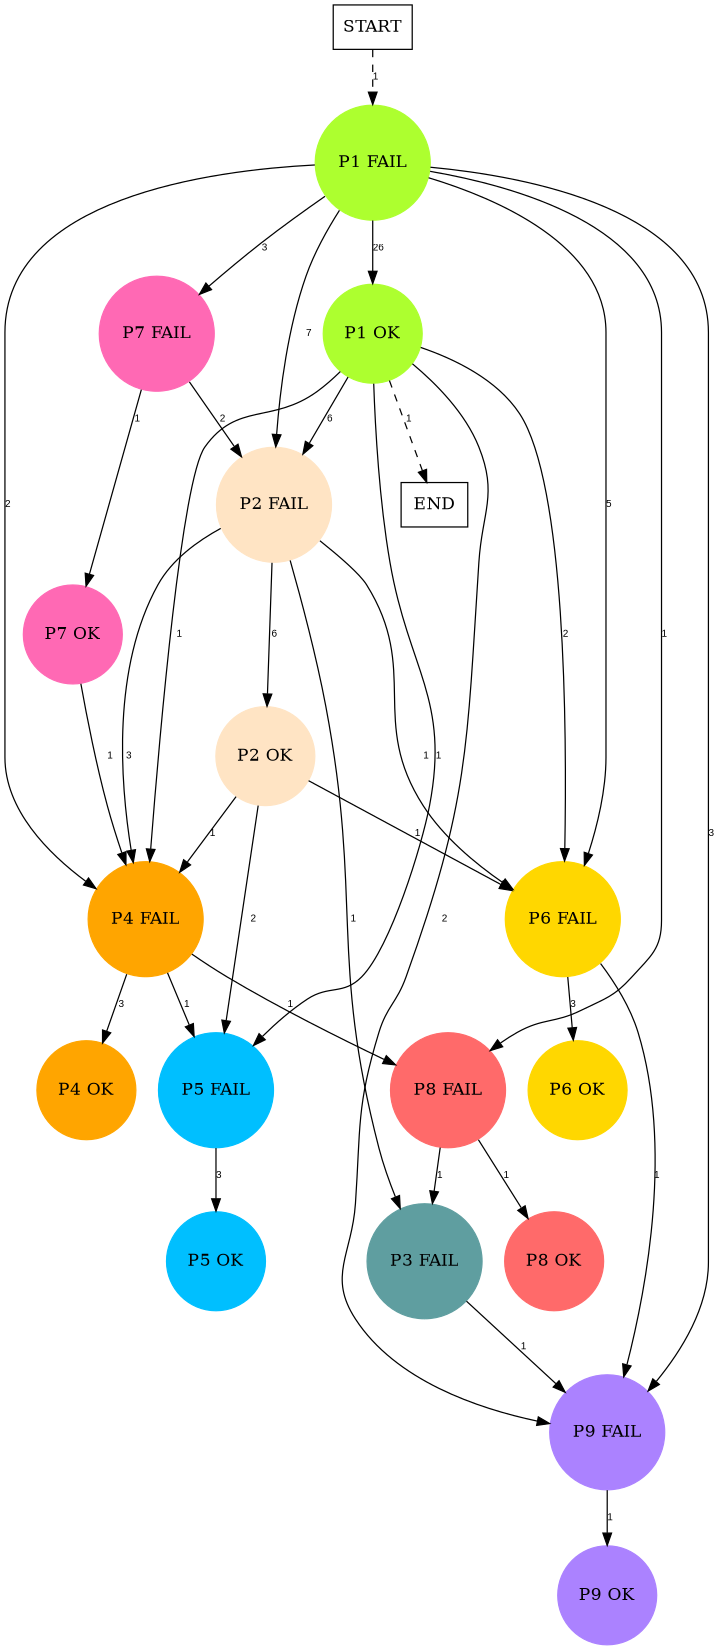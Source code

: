 digraph graphname {
	dpi = 150
	size="16,11!";
	margin = 0;
"P1 FAIL" [shape=circle, color=greenyellow, style=filled]"P7 FAIL" [shape=circle, color=hotpink, style=filled]"P1 OK" [shape=circle, color=greenyellow, style=filled]"P2 FAIL" [shape=circle, color=bisque, style=filled]"P2 OK" [shape=circle, color=bisque, style=filled]"P7 OK" [shape=circle, color=hotpink, style=filled]"P4 FAIL" [shape=circle, color=orange, style=filled]"P4 OK" [shape=circle, color=orange, style=filled]"P5 FAIL" [shape=circle, color=deepskyblue, style=filled]"P5 OK" [shape=circle, color=deepskyblue, style=filled]"P6 FAIL" [shape=circle, color=gold, style=filled]"P6 OK" [shape=circle, color=gold, style=filled]"P9 FAIL" [shape=circle, color=mediumpurple1, style=filled]"P9 OK" [shape=circle, color=mediumpurple1, style=filled]"P8 FAIL" [shape=circle, color=indianred1, style=filled]"P3 FAIL" [shape=circle, color=cadetblue, style=filled]"P8 OK" [shape=circle, color=indianred1, style=filled]"START" [shape=box, fillcolor=white, style=filled, color=black]"END" [shape=box, fillcolor=white, style=filled, color=black]"P1 FAIL" -> "P7 FAIL" [ label ="3" labelfloat=false fontname="Arial" fontsize=8]
"P1 FAIL" -> "P1 OK" [ label ="26" labelfloat=false fontname="Arial" fontsize=8]
"P1 FAIL" -> "P2 FAIL" [ label ="7" labelfloat=false fontname="Arial" fontsize=8]
"P1 FAIL" -> "P4 FAIL" [ label ="2" labelfloat=false fontname="Arial" fontsize=8]
"P1 FAIL" -> "P6 FAIL" [ label ="5" labelfloat=false fontname="Arial" fontsize=8]
"P1 FAIL" -> "P9 FAIL" [ label ="3" labelfloat=false fontname="Arial" fontsize=8]
"P1 FAIL" -> "P8 FAIL" [ label ="1" labelfloat=false fontname="Arial" fontsize=8]
"P7 FAIL" -> "P2 FAIL" [ label ="2" labelfloat=false fontname="Arial" fontsize=8]
"P7 FAIL" -> "P7 OK" [ label ="1" labelfloat=false fontname="Arial" fontsize=8]
"P1 OK" -> "P2 FAIL" [ label ="6" labelfloat=false fontname="Arial" fontsize=8]
"P1 OK" -> "P4 FAIL" [ label ="1" labelfloat=false fontname="Arial" fontsize=8]
"P1 OK" -> "P5 FAIL" [ label ="1" labelfloat=false fontname="Arial" fontsize=8]
"P1 OK" -> "P6 FAIL" [ label ="2" labelfloat=false fontname="Arial" fontsize=8]
"P1 OK" -> "P9 FAIL" [ label ="2" labelfloat=false fontname="Arial" fontsize=8]
"P1 OK" -> "END" [ style = dashed label ="1" labelfloat=false fontname="Arial" fontsize=8]
"P2 FAIL" -> "P2 OK" [ label ="6" labelfloat=false fontname="Arial" fontsize=8]
"P2 FAIL" -> "P4 FAIL" [ label ="3" labelfloat=false fontname="Arial" fontsize=8]
"P2 FAIL" -> "P6 FAIL" [ label ="1" labelfloat=false fontname="Arial" fontsize=8]
"P2 FAIL" -> "P3 FAIL" [ label ="1" labelfloat=false fontname="Arial" fontsize=8]
"P2 OK" -> "P4 FAIL" [ label ="1" labelfloat=false fontname="Arial" fontsize=8]
"P2 OK" -> "P5 FAIL" [ label ="2" labelfloat=false fontname="Arial" fontsize=8]
"P2 OK" -> "P6 FAIL" [ label ="1" labelfloat=false fontname="Arial" fontsize=8]
"P7 OK" -> "P4 FAIL" [ label ="1" labelfloat=false fontname="Arial" fontsize=8]
"P4 FAIL" -> "P4 OK" [ label ="3" labelfloat=false fontname="Arial" fontsize=8]
"P4 FAIL" -> "P5 FAIL" [ label ="1" labelfloat=false fontname="Arial" fontsize=8]
"P4 FAIL" -> "P8 FAIL" [ label ="1" labelfloat=false fontname="Arial" fontsize=8]
"P5 FAIL" -> "P5 OK" [ label ="3" labelfloat=false fontname="Arial" fontsize=8]
"P6 FAIL" -> "P6 OK" [ label ="3" labelfloat=false fontname="Arial" fontsize=8]
"P6 FAIL" -> "P9 FAIL" [ label ="1" labelfloat=false fontname="Arial" fontsize=8]
"P9 FAIL" -> "P9 OK" [ label ="1" labelfloat=false fontname="Arial" fontsize=8]
"P8 FAIL" -> "P3 FAIL" [ label ="1" labelfloat=false fontname="Arial" fontsize=8]
"P8 FAIL" -> "P8 OK" [ label ="1" labelfloat=false fontname="Arial" fontsize=8]
"P3 FAIL" -> "P9 FAIL" [ label ="1" labelfloat=false fontname="Arial" fontsize=8]
"START" -> "P1 FAIL" [ style = dashed label ="1" labelfloat=false fontname="Arial" fontsize=8]
}